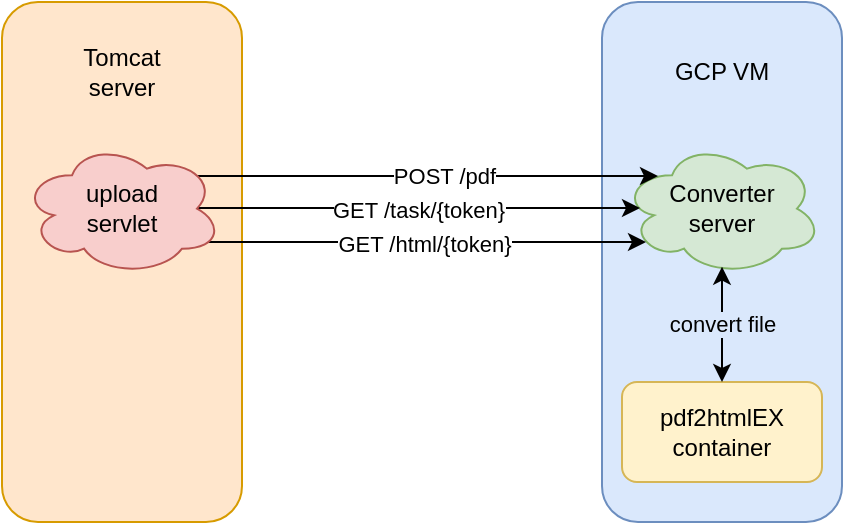 <mxfile version="21.7.5" type="device">
  <diagram name="第 1 页" id="1tjPoBJc8Thy26ZkegWS">
    <mxGraphModel dx="880" dy="524" grid="1" gridSize="10" guides="1" tooltips="1" connect="1" arrows="1" fold="1" page="1" pageScale="1" pageWidth="827" pageHeight="1169" math="0" shadow="0">
      <root>
        <mxCell id="0" />
        <mxCell id="1" parent="0" />
        <mxCell id="IqdXkhWM3qFWjXO3zx5M-1" value="" style="rounded=1;whiteSpace=wrap;html=1;fillColor=#ffe6cc;strokeColor=#d79b00;" parent="1" vertex="1">
          <mxGeometry x="170" y="70" width="120" height="260" as="geometry" />
        </mxCell>
        <mxCell id="IqdXkhWM3qFWjXO3zx5M-2" value="" style="rounded=1;whiteSpace=wrap;html=1;fillColor=#dae8fc;strokeColor=#6c8ebf;align=center;" parent="1" vertex="1">
          <mxGeometry x="470" y="70" width="120" height="260" as="geometry" />
        </mxCell>
        <mxCell id="IqdXkhWM3qFWjXO3zx5M-3" value="pdf2htmlEX&lt;br&gt;container" style="rounded=1;whiteSpace=wrap;html=1;fillColor=#fff2cc;strokeColor=#d6b656;" parent="1" vertex="1">
          <mxGeometry x="480" y="260" width="100" height="50" as="geometry" />
        </mxCell>
        <mxCell id="IqdXkhWM3qFWjXO3zx5M-5" value="Converter&lt;br style=&quot;border-color: var(--border-color);&quot;&gt;server" style="ellipse;shape=cloud;whiteSpace=wrap;html=1;fillColor=#d5e8d4;strokeColor=#82b366;" parent="1" vertex="1">
          <mxGeometry x="480" y="140" width="100" height="66.66" as="geometry" />
        </mxCell>
        <mxCell id="IqdXkhWM3qFWjXO3zx5M-6" value="GCP VM" style="text;html=1;strokeColor=none;fillColor=none;align=center;verticalAlign=middle;whiteSpace=wrap;rounded=0;" parent="1" vertex="1">
          <mxGeometry x="500" y="90" width="60" height="30" as="geometry" />
        </mxCell>
        <mxCell id="IqdXkhWM3qFWjXO3zx5M-7" value="POST /pdf" style="endArrow=classic;html=1;rounded=0;exitX=0.16;exitY=0.55;exitDx=0;exitDy=0;exitPerimeter=0;" parent="1" edge="1">
          <mxGeometry x="0.262" width="50" height="50" relative="1" as="geometry">
            <mxPoint x="208" y="157.003" as="sourcePoint" />
            <mxPoint x="498" y="157" as="targetPoint" />
            <mxPoint as="offset" />
          </mxGeometry>
        </mxCell>
        <mxCell id="yK4O7YWxUvwEU787W2qR-1" value="GET /task/{token}" style="endArrow=classic;html=1;rounded=0;exitX=0.16;exitY=0.55;exitDx=0;exitDy=0;exitPerimeter=0;" parent="1" edge="1">
          <mxGeometry x="0.234" y="-1" width="50" height="50" relative="1" as="geometry">
            <mxPoint x="199" y="173.003" as="sourcePoint" />
            <mxPoint x="489" y="173" as="targetPoint" />
            <mxPoint as="offset" />
          </mxGeometry>
        </mxCell>
        <mxCell id="yK4O7YWxUvwEU787W2qR-2" value="GET /html/{token}" style="endArrow=classic;html=1;rounded=0;exitX=0.16;exitY=0.55;exitDx=0;exitDy=0;exitPerimeter=0;" parent="1" edge="1">
          <mxGeometry x="0.234" y="-1" width="50" height="50" relative="1" as="geometry">
            <mxPoint x="202" y="190.003" as="sourcePoint" />
            <mxPoint x="492" y="190" as="targetPoint" />
            <mxPoint as="offset" />
          </mxGeometry>
        </mxCell>
        <mxCell id="IqdXkhWM3qFWjXO3zx5M-8" value="upload&lt;br&gt;servlet" style="ellipse;shape=cloud;whiteSpace=wrap;html=1;fillColor=#f8cecc;strokeColor=#b85450;" parent="1" vertex="1">
          <mxGeometry x="180" y="140" width="100" height="66.66" as="geometry" />
        </mxCell>
        <mxCell id="IqdXkhWM3qFWjXO3zx5M-13" value="&lt;span style=&quot;&quot;&gt;convert file&lt;/span&gt;" style="endArrow=classic;startArrow=classic;html=1;rounded=0;exitX=0.5;exitY=0;exitDx=0;exitDy=0;entryX=0.5;entryY=0.935;entryDx=0;entryDy=0;entryPerimeter=0;labelBackgroundColor=#DAE8FC;labelBorderColor=none;fontColor=default;" parent="1" source="IqdXkhWM3qFWjXO3zx5M-3" target="IqdXkhWM3qFWjXO3zx5M-5" edge="1">
          <mxGeometry width="50" height="50" relative="1" as="geometry">
            <mxPoint x="490" y="256.66" as="sourcePoint" />
            <mxPoint x="530" y="210" as="targetPoint" />
          </mxGeometry>
        </mxCell>
        <mxCell id="IqdXkhWM3qFWjXO3zx5M-15" value="Tomcat server" style="text;html=1;strokeColor=none;fillColor=none;align=center;verticalAlign=middle;whiteSpace=wrap;rounded=0;" parent="1" vertex="1">
          <mxGeometry x="200" y="90" width="60" height="30" as="geometry" />
        </mxCell>
      </root>
    </mxGraphModel>
  </diagram>
</mxfile>

